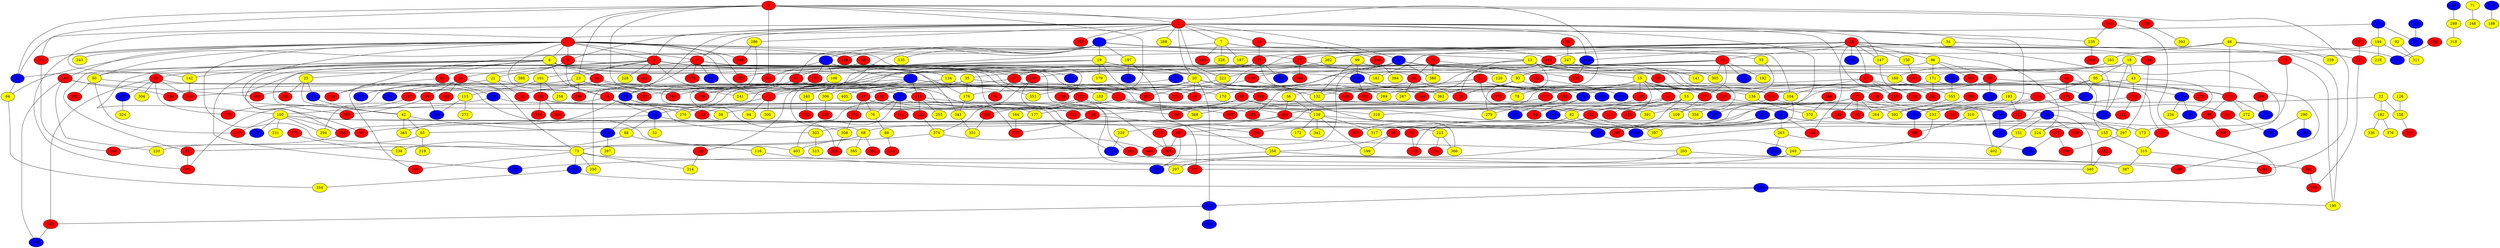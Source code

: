 graph {
0 [style = filled fillcolor = red];
1 [style = filled fillcolor = red];
2 [style = filled fillcolor = red];
3 [style = filled fillcolor = red];
4 [style = filled fillcolor = blue];
5 [style = filled fillcolor = blue];
6 [style = filled fillcolor = blue];
7 [style = filled fillcolor = yellow];
8 [style = filled fillcolor = yellow];
9 [style = filled fillcolor = red];
10 [style = filled fillcolor = blue];
11 [style = filled fillcolor = red];
12 [style = filled fillcolor = red];
13 [style = filled fillcolor = yellow];
14 [style = filled fillcolor = red];
15 [style = filled fillcolor = yellow];
16 [style = filled fillcolor = blue];
17 [style = filled fillcolor = red];
18 [style = filled fillcolor = yellow];
19 [style = filled fillcolor = yellow];
20 [style = filled fillcolor = yellow];
21 [style = filled fillcolor = yellow];
22 [style = filled fillcolor = yellow];
23 [style = filled fillcolor = yellow];
24 [style = filled fillcolor = red];
25 [style = filled fillcolor = yellow];
26 [style = filled fillcolor = blue];
27 [style = filled fillcolor = red];
28 [style = filled fillcolor = red];
29 [style = filled fillcolor = red];
30 [style = filled fillcolor = red];
31 [style = filled fillcolor = red];
32 [style = filled fillcolor = red];
33 [style = filled fillcolor = yellow];
34 [style = filled fillcolor = yellow];
35 [style = filled fillcolor = yellow];
36 [style = filled fillcolor = red];
37 [style = filled fillcolor = red];
38 [style = filled fillcolor = blue];
39 [style = filled fillcolor = red];
40 [style = filled fillcolor = red];
41 [style = filled fillcolor = blue];
42 [style = filled fillcolor = yellow];
43 [style = filled fillcolor = yellow];
44 [style = filled fillcolor = red];
45 [style = filled fillcolor = red];
46 [style = filled fillcolor = yellow];
47 [style = filled fillcolor = red];
48 [style = filled fillcolor = red];
49 [style = filled fillcolor = red];
50 [style = filled fillcolor = yellow];
51 [style = filled fillcolor = red];
52 [style = filled fillcolor = yellow];
53 [style = filled fillcolor = yellow];
54 [style = filled fillcolor = red];
55 [style = filled fillcolor = blue];
56 [style = filled fillcolor = yellow];
57 [style = filled fillcolor = blue];
58 [style = filled fillcolor = red];
59 [style = filled fillcolor = yellow];
60 [style = filled fillcolor = blue];
61 [style = filled fillcolor = red];
62 [style = filled fillcolor = blue];
63 [style = filled fillcolor = red];
64 [style = filled fillcolor = yellow];
65 [style = filled fillcolor = yellow];
66 [style = filled fillcolor = red];
67 [style = filled fillcolor = red];
68 [style = filled fillcolor = yellow];
69 [style = filled fillcolor = red];
70 [style = filled fillcolor = red];
71 [style = filled fillcolor = yellow];
72 [style = filled fillcolor = red];
73 [style = filled fillcolor = yellow];
74 [style = filled fillcolor = red];
75 [style = filled fillcolor = blue];
76 [style = filled fillcolor = yellow];
77 [style = filled fillcolor = red];
78 [style = filled fillcolor = yellow];
79 [style = filled fillcolor = blue];
80 [style = filled fillcolor = red];
81 [style = filled fillcolor = red];
82 [style = filled fillcolor = yellow];
83 [style = filled fillcolor = blue];
84 [style = filled fillcolor = red];
85 [style = filled fillcolor = blue];
86 [style = filled fillcolor = yellow];
87 [style = filled fillcolor = red];
88 [style = filled fillcolor = yellow];
89 [style = filled fillcolor = yellow];
90 [style = filled fillcolor = red];
91 [style = filled fillcolor = red];
92 [style = filled fillcolor = yellow];
93 [style = filled fillcolor = yellow];
94 [style = filled fillcolor = yellow];
95 [style = filled fillcolor = yellow];
96 [style = filled fillcolor = red];
97 [style = filled fillcolor = red];
98 [style = filled fillcolor = red];
99 [style = filled fillcolor = yellow];
100 [style = filled fillcolor = yellow];
101 [style = filled fillcolor = yellow];
102 [style = filled fillcolor = red];
103 [style = filled fillcolor = yellow];
104 [style = filled fillcolor = yellow];
105 [style = filled fillcolor = red];
106 [style = filled fillcolor = yellow];
107 [style = filled fillcolor = blue];
108 [style = filled fillcolor = blue];
109 [style = filled fillcolor = yellow];
110 [style = filled fillcolor = red];
111 [style = filled fillcolor = red];
112 [style = filled fillcolor = red];
113 [style = filled fillcolor = red];
114 [style = filled fillcolor = red];
115 [style = filled fillcolor = yellow];
116 [style = filled fillcolor = yellow];
117 [style = filled fillcolor = blue];
118 [style = filled fillcolor = red];
119 [style = filled fillcolor = red];
120 [style = filled fillcolor = yellow];
121 [style = filled fillcolor = blue];
122 [style = filled fillcolor = blue];
123 [style = filled fillcolor = red];
124 [style = filled fillcolor = yellow];
125 [style = filled fillcolor = red];
126 [style = filled fillcolor = yellow];
127 [style = filled fillcolor = red];
128 [style = filled fillcolor = red];
129 [style = filled fillcolor = red];
130 [style = filled fillcolor = red];
131 [style = filled fillcolor = red];
132 [style = filled fillcolor = yellow];
133 [style = filled fillcolor = red];
134 [style = filled fillcolor = red];
135 [style = filled fillcolor = yellow];
136 [style = filled fillcolor = yellow];
137 [style = filled fillcolor = red];
138 [style = filled fillcolor = yellow];
139 [style = filled fillcolor = red];
140 [style = filled fillcolor = red];
141 [style = filled fillcolor = yellow];
142 [style = filled fillcolor = yellow];
143 [style = filled fillcolor = blue];
144 [style = filled fillcolor = red];
145 [style = filled fillcolor = blue];
146 [style = filled fillcolor = blue];
147 [style = filled fillcolor = yellow];
148 [style = filled fillcolor = red];
149 [style = filled fillcolor = red];
150 [style = filled fillcolor = yellow];
151 [style = filled fillcolor = yellow];
152 [style = filled fillcolor = red];
153 [style = filled fillcolor = red];
154 [style = filled fillcolor = red];
155 [style = filled fillcolor = yellow];
156 [style = filled fillcolor = blue];
157 [style = filled fillcolor = red];
158 [style = filled fillcolor = yellow];
159 [style = filled fillcolor = red];
160 [style = filled fillcolor = yellow];
161 [style = filled fillcolor = yellow];
162 [style = filled fillcolor = red];
163 [style = filled fillcolor = red];
164 [style = filled fillcolor = yellow];
165 [style = filled fillcolor = red];
166 [style = filled fillcolor = red];
167 [style = filled fillcolor = red];
168 [style = filled fillcolor = blue];
169 [style = filled fillcolor = red];
170 [style = filled fillcolor = yellow];
171 [style = filled fillcolor = yellow];
172 [style = filled fillcolor = yellow];
173 [style = filled fillcolor = yellow];
174 [style = filled fillcolor = red];
175 [style = filled fillcolor = red];
176 [style = filled fillcolor = yellow];
177 [style = filled fillcolor = yellow];
178 [style = filled fillcolor = red];
179 [style = filled fillcolor = yellow];
180 [style = filled fillcolor = blue];
181 [style = filled fillcolor = red];
182 [style = filled fillcolor = yellow];
183 [style = filled fillcolor = yellow];
184 [style = filled fillcolor = red];
185 [style = filled fillcolor = blue];
186 [style = filled fillcolor = red];
187 [style = filled fillcolor = yellow];
188 [style = filled fillcolor = yellow];
189 [style = filled fillcolor = red];
190 [style = filled fillcolor = blue];
191 [style = filled fillcolor = red];
192 [style = filled fillcolor = yellow];
193 [style = filled fillcolor = yellow];
194 [style = filled fillcolor = yellow];
195 [style = filled fillcolor = yellow];
196 [style = filled fillcolor = red];
197 [style = filled fillcolor = yellow];
198 [style = filled fillcolor = red];
199 [style = filled fillcolor = yellow];
200 [style = filled fillcolor = red];
201 [style = filled fillcolor = red];
202 [style = filled fillcolor = yellow];
203 [style = filled fillcolor = red];
204 [style = filled fillcolor = red];
205 [style = filled fillcolor = yellow];
206 [style = filled fillcolor = red];
207 [style = filled fillcolor = yellow];
208 [style = filled fillcolor = blue];
209 [style = filled fillcolor = blue];
210 [style = filled fillcolor = red];
211 [style = filled fillcolor = red];
212 [style = filled fillcolor = red];
213 [style = filled fillcolor = red];
214 [style = filled fillcolor = yellow];
215 [style = filled fillcolor = red];
216 [style = filled fillcolor = blue];
217 [style = filled fillcolor = blue];
218 [style = filled fillcolor = yellow];
219 [style = filled fillcolor = yellow];
220 [style = filled fillcolor = yellow];
221 [style = filled fillcolor = yellow];
222 [style = filled fillcolor = blue];
223 [style = filled fillcolor = yellow];
224 [style = filled fillcolor = yellow];
225 [style = filled fillcolor = red];
226 [style = filled fillcolor = red];
227 [style = filled fillcolor = red];
228 [style = filled fillcolor = yellow];
229 [style = filled fillcolor = yellow];
230 [style = filled fillcolor = red];
231 [style = filled fillcolor = yellow];
232 [style = filled fillcolor = red];
233 [style = filled fillcolor = yellow];
234 [style = filled fillcolor = yellow];
235 [style = filled fillcolor = yellow];
236 [style = filled fillcolor = red];
237 [style = filled fillcolor = blue];
238 [style = filled fillcolor = yellow];
239 [style = filled fillcolor = yellow];
240 [style = filled fillcolor = yellow];
241 [style = filled fillcolor = yellow];
242 [style = filled fillcolor = red];
243 [style = filled fillcolor = yellow];
244 [style = filled fillcolor = red];
245 [style = filled fillcolor = red];
246 [style = filled fillcolor = red];
247 [style = filled fillcolor = yellow];
248 [style = filled fillcolor = yellow];
249 [style = filled fillcolor = yellow];
250 [style = filled fillcolor = yellow];
251 [style = filled fillcolor = blue];
252 [style = filled fillcolor = red];
253 [style = filled fillcolor = red];
254 [style = filled fillcolor = red];
255 [style = filled fillcolor = yellow];
256 [style = filled fillcolor = yellow];
257 [style = filled fillcolor = red];
258 [style = filled fillcolor = yellow];
259 [style = filled fillcolor = red];
260 [style = filled fillcolor = blue];
261 [style = filled fillcolor = red];
262 [style = filled fillcolor = blue];
263 [style = filled fillcolor = yellow];
264 [style = filled fillcolor = yellow];
265 [style = filled fillcolor = blue];
266 [style = filled fillcolor = red];
267 [style = filled fillcolor = yellow];
268 [style = filled fillcolor = red];
269 [style = filled fillcolor = yellow];
270 [style = filled fillcolor = yellow];
271 [style = filled fillcolor = red];
272 [style = filled fillcolor = yellow];
273 [style = filled fillcolor = yellow];
274 [style = filled fillcolor = blue];
275 [style = filled fillcolor = red];
276 [style = filled fillcolor = red];
277 [style = filled fillcolor = red];
278 [style = filled fillcolor = blue];
279 [style = filled fillcolor = yellow];
280 [style = filled fillcolor = red];
281 [style = filled fillcolor = red];
282 [style = filled fillcolor = red];
283 [style = filled fillcolor = blue];
284 [style = filled fillcolor = blue];
285 [style = filled fillcolor = red];
286 [style = filled fillcolor = yellow];
287 [style = filled fillcolor = yellow];
288 [style = filled fillcolor = yellow];
289 [style = filled fillcolor = yellow];
290 [style = filled fillcolor = yellow];
291 [style = filled fillcolor = red];
292 [style = filled fillcolor = red];
293 [style = filled fillcolor = red];
294 [style = filled fillcolor = yellow];
295 [style = filled fillcolor = red];
296 [style = filled fillcolor = blue];
297 [style = filled fillcolor = yellow];
298 [style = filled fillcolor = red];
299 [style = filled fillcolor = red];
300 [style = filled fillcolor = yellow];
301 [style = filled fillcolor = red];
302 [style = filled fillcolor = red];
303 [style = filled fillcolor = yellow];
304 [style = filled fillcolor = yellow];
305 [style = filled fillcolor = yellow];
306 [style = filled fillcolor = yellow];
307 [style = filled fillcolor = red];
308 [style = filled fillcolor = yellow];
309 [style = filled fillcolor = red];
310 [style = filled fillcolor = yellow];
311 [style = filled fillcolor = yellow];
312 [style = filled fillcolor = red];
313 [style = filled fillcolor = blue];
314 [style = filled fillcolor = red];
315 [style = filled fillcolor = yellow];
316 [style = filled fillcolor = red];
317 [style = filled fillcolor = yellow];
318 [style = filled fillcolor = yellow];
319 [style = filled fillcolor = yellow];
320 [style = filled fillcolor = red];
321 [style = filled fillcolor = red];
322 [style = filled fillcolor = red];
323 [style = filled fillcolor = yellow];
324 [style = filled fillcolor = yellow];
325 [style = filled fillcolor = blue];
326 [style = filled fillcolor = red];
327 [style = filled fillcolor = blue];
328 [style = filled fillcolor = yellow];
329 [style = filled fillcolor = red];
330 [style = filled fillcolor = red];
331 [style = filled fillcolor = blue];
332 [style = filled fillcolor = red];
333 [style = filled fillcolor = red];
334 [style = filled fillcolor = red];
335 [style = filled fillcolor = red];
336 [style = filled fillcolor = yellow];
337 [style = filled fillcolor = red];
338 [style = filled fillcolor = red];
339 [style = filled fillcolor = red];
340 [style = filled fillcolor = yellow];
341 [style = filled fillcolor = red];
342 [style = filled fillcolor = yellow];
343 [style = filled fillcolor = yellow];
344 [style = filled fillcolor = red];
345 [style = filled fillcolor = blue];
346 [style = filled fillcolor = red];
347 [style = filled fillcolor = red];
348 [style = filled fillcolor = blue];
349 [style = filled fillcolor = red];
350 [style = filled fillcolor = blue];
351 [style = filled fillcolor = yellow];
352 [style = filled fillcolor = red];
353 [style = filled fillcolor = yellow];
354 [style = filled fillcolor = yellow];
355 [style = filled fillcolor = yellow];
356 [style = filled fillcolor = blue];
357 [style = filled fillcolor = blue];
358 [style = filled fillcolor = yellow];
359 [style = filled fillcolor = red];
360 [style = filled fillcolor = red];
361 [style = filled fillcolor = red];
362 [style = filled fillcolor = yellow];
363 [style = filled fillcolor = red];
364 [style = filled fillcolor = blue];
365 [style = filled fillcolor = yellow];
366 [style = filled fillcolor = yellow];
367 [style = filled fillcolor = red];
368 [style = filled fillcolor = yellow];
369 [style = filled fillcolor = red];
370 [style = filled fillcolor = yellow];
371 [style = filled fillcolor = blue];
372 [style = filled fillcolor = red];
373 [style = filled fillcolor = red];
374 [style = filled fillcolor = yellow];
375 [style = filled fillcolor = red];
376 [style = filled fillcolor = yellow];
377 [style = filled fillcolor = blue];
378 [style = filled fillcolor = blue];
379 [style = filled fillcolor = blue];
380 [style = filled fillcolor = yellow];
381 [style = filled fillcolor = red];
382 [style = filled fillcolor = blue];
383 [style = filled fillcolor = blue];
384 [style = filled fillcolor = blue];
385 [style = filled fillcolor = yellow];
386 [style = filled fillcolor = red];
387 [style = filled fillcolor = yellow];
388 [style = filled fillcolor = yellow];
389 [style = filled fillcolor = blue];
390 [style = filled fillcolor = red];
391 [style = filled fillcolor = yellow];
392 [style = filled fillcolor = yellow];
393 [style = filled fillcolor = yellow];
394 [style = filled fillcolor = yellow];
395 [style = filled fillcolor = red];
396 [style = filled fillcolor = blue];
397 [style = filled fillcolor = yellow];
398 [style = filled fillcolor = red];
399 [style = filled fillcolor = red];
400 [style = filled fillcolor = red];
401 [style = filled fillcolor = red];
402 [style = filled fillcolor = yellow];
403 [style = filled fillcolor = yellow];
404 [style = filled fillcolor = blue];
405 [style = filled fillcolor = yellow];
0 -- 47;
0 -- 23;
0 -- 2;
0 -- 1;
0 -- 57;
0 -- 63;
0 -- 118;
0 -- 170;
0 -- 178;
0 -- 183;
0 -- 381;
1 -- 3;
1 -- 8;
1 -- 9;
1 -- 12;
1 -- 17;
1 -- 50;
1 -- 59;
1 -- 73;
1 -- 77;
1 -- 128;
1 -- 144;
1 -- 178;
1 -- 201;
1 -- 236;
1 -- 243;
1 -- 292;
1 -- 349;
1 -- 361;
2 -- 3;
2 -- 4;
2 -- 6;
2 -- 7;
2 -- 9;
2 -- 11;
2 -- 17;
2 -- 20;
2 -- 57;
2 -- 83;
2 -- 147;
2 -- 153;
2 -- 215;
2 -- 216;
2 -- 221;
2 -- 233;
2 -- 235;
2 -- 253;
2 -- 286;
2 -- 288;
3 -- 23;
3 -- 30;
3 -- 31;
3 -- 75;
3 -- 90;
3 -- 93;
3 -- 101;
3 -- 155;
3 -- 156;
3 -- 228;
3 -- 266;
3 -- 343;
3 -- 369;
3 -- 401;
4 -- 5;
4 -- 12;
4 -- 13;
4 -- 19;
4 -- 33;
4 -- 61;
4 -- 64;
4 -- 135;
4 -- 197;
4 -- 224;
4 -- 244;
5 -- 10;
5 -- 63;
5 -- 106;
5 -- 133;
6 -- 28;
6 -- 96;
6 -- 105;
6 -- 130;
6 -- 227;
6 -- 380;
6 -- 399;
7 -- 104;
7 -- 112;
7 -- 128;
7 -- 187;
7 -- 320;
7 -- 328;
8 -- 14;
8 -- 25;
8 -- 29;
8 -- 50;
8 -- 58;
8 -- 84;
8 -- 87;
8 -- 100;
8 -- 142;
8 -- 176;
8 -- 319;
8 -- 337;
8 -- 353;
8 -- 379;
9 -- 14;
9 -- 21;
9 -- 139;
9 -- 388;
10 -- 12;
10 -- 31;
10 -- 68;
10 -- 111;
10 -- 127;
10 -- 170;
10 -- 240;
10 -- 306;
11 -- 37;
11 -- 200;
12 -- 38;
12 -- 94;
12 -- 300;
13 -- 15;
13 -- 35;
13 -- 109;
13 -- 125;
13 -- 129;
13 -- 160;
13 -- 189;
13 -- 279;
14 -- 38;
14 -- 201;
14 -- 270;
14 -- 302;
14 -- 303;
15 -- 44;
15 -- 78;
15 -- 110;
15 -- 114;
15 -- 148;
15 -- 159;
15 -- 203;
15 -- 269;
15 -- 373;
16 -- 289;
17 -- 80;
17 -- 81;
17 -- 124;
17 -- 191;
17 -- 372;
17 -- 384;
18 -- 43;
18 -- 95;
18 -- 222;
18 -- 254;
19 -- 20;
19 -- 49;
19 -- 152;
19 -- 179;
19 -- 270;
19 -- 292;
19 -- 366;
20 -- 40;
20 -- 47;
20 -- 49;
20 -- 75;
20 -- 119;
20 -- 236;
20 -- 265;
20 -- 269;
20 -- 326;
21 -- 183;
21 -- 191;
21 -- 377;
22 -- 158;
22 -- 177;
22 -- 182;
23 -- 111;
23 -- 184;
23 -- 227;
23 -- 246;
23 -- 294;
24 -- 37;
24 -- 45;
24 -- 49;
24 -- 67;
24 -- 86;
24 -- 108;
24 -- 134;
24 -- 140;
24 -- 147;
24 -- 150;
24 -- 161;
24 -- 195;
24 -- 216;
24 -- 222;
24 -- 356;
25 -- 41;
25 -- 42;
25 -- 66;
26 -- 142;
26 -- 194;
26 -- 371;
27 -- 36;
27 -- 60;
27 -- 70;
27 -- 149;
27 -- 264;
27 -- 358;
28 -- 53;
29 -- 237;
29 -- 245;
29 -- 293;
29 -- 304;
29 -- 375;
29 -- 403;
30 -- 54;
30 -- 73;
30 -- 332;
30 -- 395;
31 -- 59;
31 -- 138;
31 -- 285;
31 -- 391;
32 -- 61;
32 -- 62;
33 -- 136;
34 -- 77;
34 -- 211;
35 -- 47;
35 -- 176;
35 -- 250;
35 -- 338;
37 -- 57;
37 -- 79;
37 -- 87;
37 -- 396;
38 -- 52;
38 -- 70;
38 -- 88;
38 -- 90;
39 -- 247;
40 -- 65;
40 -- 196;
41 -- 42;
42 -- 65;
42 -- 108;
42 -- 365;
43 -- 79;
43 -- 102;
43 -- 382;
44 -- 55;
44 -- 82;
44 -- 203;
44 -- 347;
45 -- 93;
45 -- 97;
45 -- 121;
45 -- 192;
45 -- 305;
45 -- 309;
45 -- 321;
46 -- 103;
46 -- 112;
46 -- 119;
46 -- 239;
46 -- 357;
47 -- 76;
47 -- 275;
47 -- 335;
48 -- 174;
48 -- 185;
48 -- 317;
50 -- 114;
50 -- 257;
50 -- 282;
51 -- 56;
51 -- 82;
51 -- 136;
51 -- 251;
51 -- 285;
53 -- 123;
53 -- 168;
53 -- 204;
54 -- 146;
54 -- 369;
55 -- 68;
55 -- 69;
55 -- 140;
55 -- 263;
55 -- 297;
55 -- 298;
56 -- 138;
56 -- 204;
57 -- 64;
58 -- 241;
58 -- 245;
58 -- 262;
58 -- 301;
58 -- 321;
60 -- 151;
60 -- 208;
60 -- 339;
60 -- 340;
61 -- 83;
61 -- 246;
61 -- 368;
64 -- 354;
65 -- 219;
65 -- 220;
67 -- 104;
67 -- 107;
67 -- 165;
67 -- 186;
67 -- 215;
68 -- 73;
68 -- 81;
68 -- 352;
68 -- 385;
69 -- 199;
69 -- 256;
70 -- 153;
71 -- 248;
72 -- 171;
72 -- 173;
72 -- 195;
73 -- 145;
73 -- 214;
73 -- 250;
73 -- 340;
73 -- 395;
74 -- 80;
74 -- 225;
74 -- 380;
75 -- 76;
75 -- 113;
75 -- 358;
75 -- 403;
76 -- 89;
77 -- 139;
77 -- 161;
77 -- 268;
79 -- 154;
79 -- 319;
80 -- 129;
80 -- 132;
80 -- 267;
81 -- 201;
82 -- 230;
82 -- 260;
83 -- 152;
83 -- 277;
83 -- 365;
84 -- 85;
84 -- 244;
85 -- 100;
85 -- 177;
86 -- 98;
86 -- 171;
86 -- 314;
86 -- 400;
87 -- 91;
87 -- 104;
87 -- 361;
88 -- 116;
88 -- 238;
89 -- 281;
92 -- 311;
93 -- 97;
93 -- 129;
93 -- 362;
95 -- 107;
95 -- 110;
95 -- 119;
95 -- 137;
95 -- 276;
96 -- 196;
96 -- 266;
96 -- 298;
96 -- 325;
97 -- 109;
98 -- 114;
98 -- 283;
98 -- 299;
99 -- 120;
99 -- 132;
99 -- 156;
100 -- 155;
100 -- 167;
100 -- 217;
100 -- 231;
100 -- 254;
100 -- 257;
100 -- 294;
101 -- 115;
101 -- 162;
101 -- 258;
102 -- 212;
102 -- 331;
103 -- 160;
104 -- 397;
105 -- 378;
106 -- 169;
108 -- 287;
110 -- 210;
110 -- 297;
110 -- 325;
111 -- 203;
111 -- 255;
111 -- 291;
111 -- 322;
112 -- 141;
112 -- 326;
114 -- 190;
114 -- 327;
115 -- 146;
115 -- 273;
116 -- 208;
117 -- 260;
118 -- 393;
119 -- 198;
119 -- 272;
119 -- 274;
122 -- 132;
122 -- 241;
124 -- 252;
124 -- 405;
125 -- 214;
126 -- 158;
127 -- 375;
130 -- 181;
130 -- 353;
131 -- 204;
131 -- 226;
133 -- 308;
134 -- 297;
136 -- 370;
137 -- 302;
138 -- 168;
138 -- 172;
138 -- 199;
138 -- 317;
138 -- 342;
139 -- 207;
139 -- 374;
142 -- 245;
143 -- 188;
144 -- 184;
144 -- 220;
144 -- 309;
144 -- 389;
145 -- 180;
145 -- 354;
147 -- 242;
148 -- 233;
149 -- 167;
149 -- 173;
150 -- 367;
151 -- 402;
152 -- 329;
155 -- 315;
156 -- 333;
156 -- 344;
156 -- 362;
157 -- 211;
158 -- 295;
159 -- 364;
160 -- 355;
162 -- 222;
162 -- 278;
162 -- 316;
162 -- 386;
163 -- 180;
163 -- 235;
164 -- 337;
165 -- 301;
166 -- 274;
167 -- 205;
167 -- 208;
167 -- 301;
168 -- 249;
171 -- 176;
171 -- 242;
171 -- 312;
174 -- 233;
174 -- 261;
175 -- 238;
176 -- 343;
178 -- 360;
180 -- 195;
180 -- 265;
181 -- 279;
181 -- 383;
182 -- 336;
182 -- 376;
185 -- 234;
185 -- 382;
189 -- 391;
189 -- 392;
190 -- 331;
193 -- 213;
193 -- 392;
194 -- 202;
194 -- 218;
194 -- 311;
196 -- 230;
196 -- 303;
196 -- 337;
197 -- 209;
197 -- 256;
198 -- 224;
198 -- 399;
200 -- 394;
202 -- 221;
203 -- 307;
203 -- 397;
204 -- 223;
204 -- 229;
204 -- 254;
205 -- 207;
205 -- 381;
206 -- 357;
211 -- 390;
216 -- 225;
221 -- 252;
223 -- 334;
223 -- 366;
226 -- 351;
229 -- 278;
232 -- 340;
233 -- 249;
235 -- 363;
237 -- 324;
240 -- 259;
247 -- 305;
247 -- 344;
249 -- 277;
254 -- 360;
256 -- 299;
256 -- 379;
261 -- 345;
263 -- 284;
263 -- 313;
265 -- 293;
265 -- 404;
271 -- 284;
271 -- 359;
275 -- 308;
280 -- 325;
286 -- 322;
286 -- 349;
289 -- 318;
290 -- 296;
290 -- 345;
291 -- 387;
293 -- 389;
297 -- 359;
303 -- 323;
306 -- 330;
308 -- 329;
310 -- 398;
312 -- 315;
315 -- 341;
315 -- 387;
322 -- 374;
325 -- 398;
338 -- 368;
338 -- 402;
341 -- 390;
343 -- 351;
346 -- 370;
348 -- 371;
350 -- 355;
355 -- 392;
374 -- 400;
374 -- 403;
}
